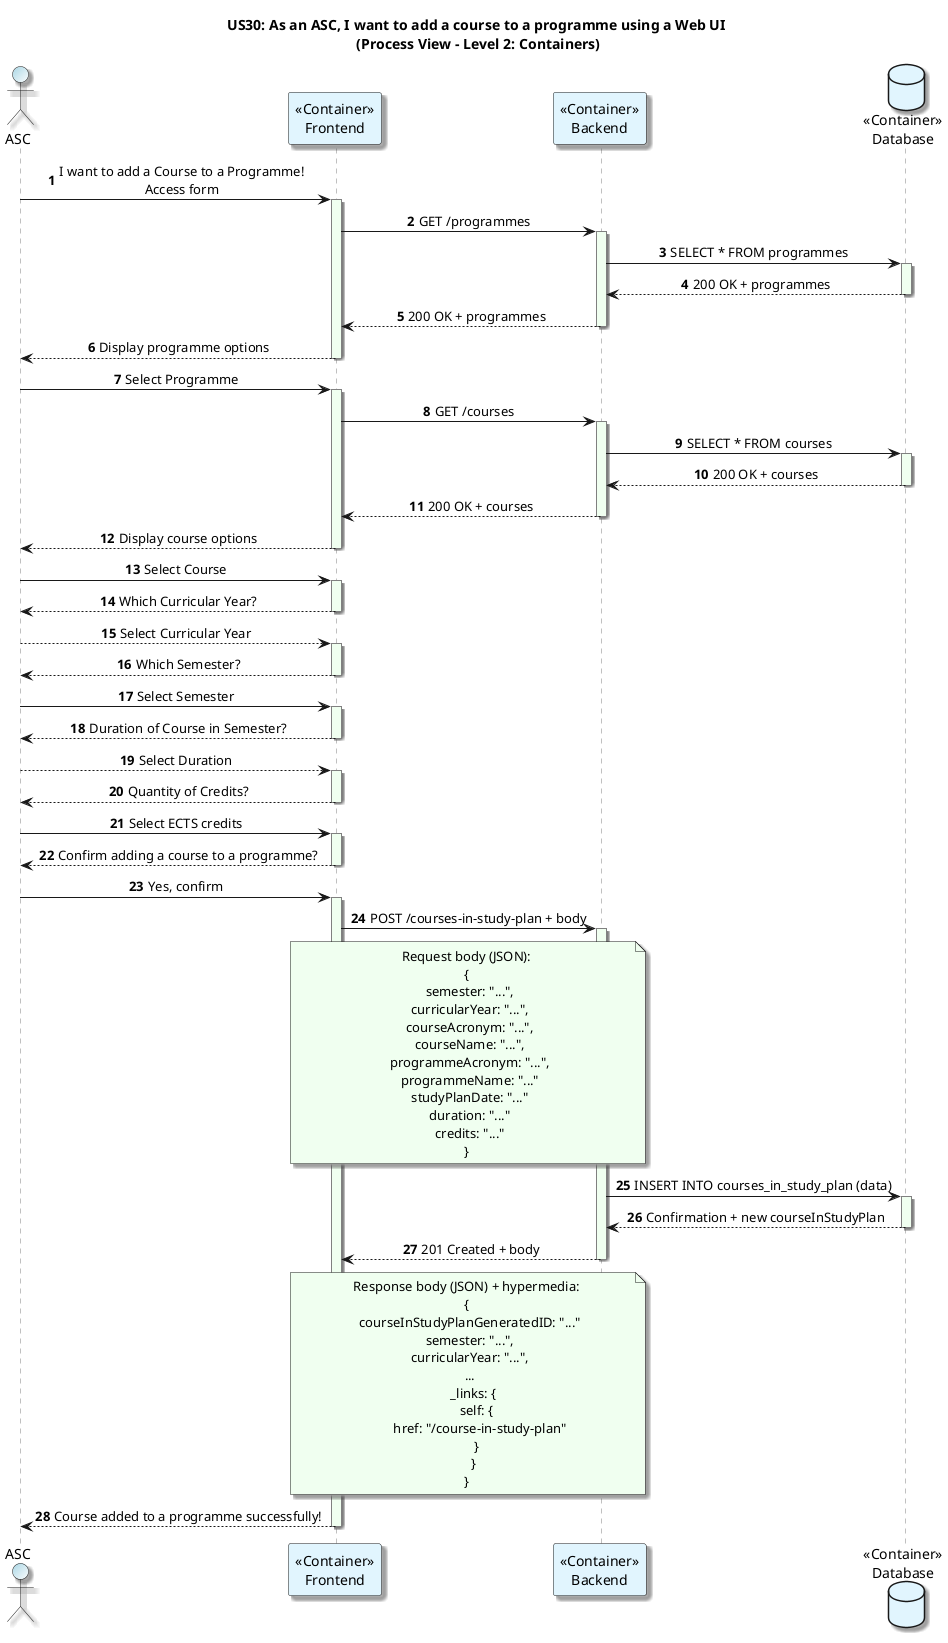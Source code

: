 @startuml
title US30: As an ASC, I want to add a course to a programme using a Web UI\n (Process View - Level 2: Containers)
autonumber

skinparam {
  ActivityPadding 2
  ActivityMargin 2
  BoxPadding 2
}
skinparam sequence {
    LifeLineBorderColor Grey
    LifeLineBackgroundColor HoneyDew
}
skinparam defaultTextAlignment center
skinparam shadowing true

actor ASC  #LightBlue/White
participant "<<Container>>\nFrontend" as Frontend #E1F5FE
participant "<<Container>>\nBackend" as Backend #E1F5FE
database "<<Container>>\nDatabase" as Database #E1F5FE

ASC -> Frontend: I want to add a Course to a Programme!\nAccess form
activate Frontend

Frontend -> Backend: GET /programmes
activate Backend
Backend -> Database: SELECT * FROM programmes
activate Database
Database --> Backend: 200 OK + programmes
deactivate Database
Backend --> Frontend: 200 OK + programmes
deactivate Backend
Frontend --> ASC: Display programme options
deactivate Frontend

ASC -> Frontend: Select Programme
activate Frontend
Frontend -> Backend: GET /courses
activate Backend
Backend -> Database: SELECT * FROM courses
activate Database
Database --> Backend: 200 OK + courses
deactivate Database
Backend --> Frontend: 200 OK + courses
deactivate Backend
Frontend --> ASC: Display course options
deactivate Frontend

ASC -> Frontend: Select Course
activate Frontend
Frontend --> ASC: Which Curricular Year?
deactivate Frontend

ASC --> Frontend: Select Curricular Year
activate Frontend
Frontend --> ASC: Which Semester?
deactivate Frontend

ASC -> Frontend: Select Semester
activate Frontend
Frontend --> ASC: Duration of Course in Semester?
deactivate Frontend

ASC --> Frontend: Select Duration
activate Frontend
Frontend --> ASC: Quantity of Credits?
deactivate Frontend

ASC -> Frontend: Select ECTS credits
activate Frontend
Frontend --> ASC: Confirm adding a course to a programme?
deactivate Frontend


ASC -> Frontend: Yes, confirm
activate Frontend
Frontend -> Backend: POST /courses-in-study-plan + body
note over Frontend, Backend #HoneyDew
Request body (JSON):
{
  semester: "...",
  curricularYear: "...",
  courseAcronym: "...",
  courseName: "...",
  programmeAcronym: "...",
  programmeName: "..."
  studyPlanDate: "..."
  duration: "..."
  credits: "..."
}
end note
activate Backend
Backend -> Database: INSERT INTO courses_in_study_plan (data)
activate Database
Database --> Backend: Confirmation + new courseInStudyPlan
deactivate Database
Backend --> Frontend: 201 Created + body
note over Backend, Frontend #HoneyDew
Response body (JSON) + hypermedia:
{
  courseInStudyPlanGeneratedID: "..."
  semester: "...",
  curricularYear: "...",
  ...
    _links: {
      self: {
        href: "/course-in-study-plan"
      }
    }
}
end note
deactivate Backend
Frontend --> ASC: Course added to a programme successfully!
deactivate Frontend
@enduml
